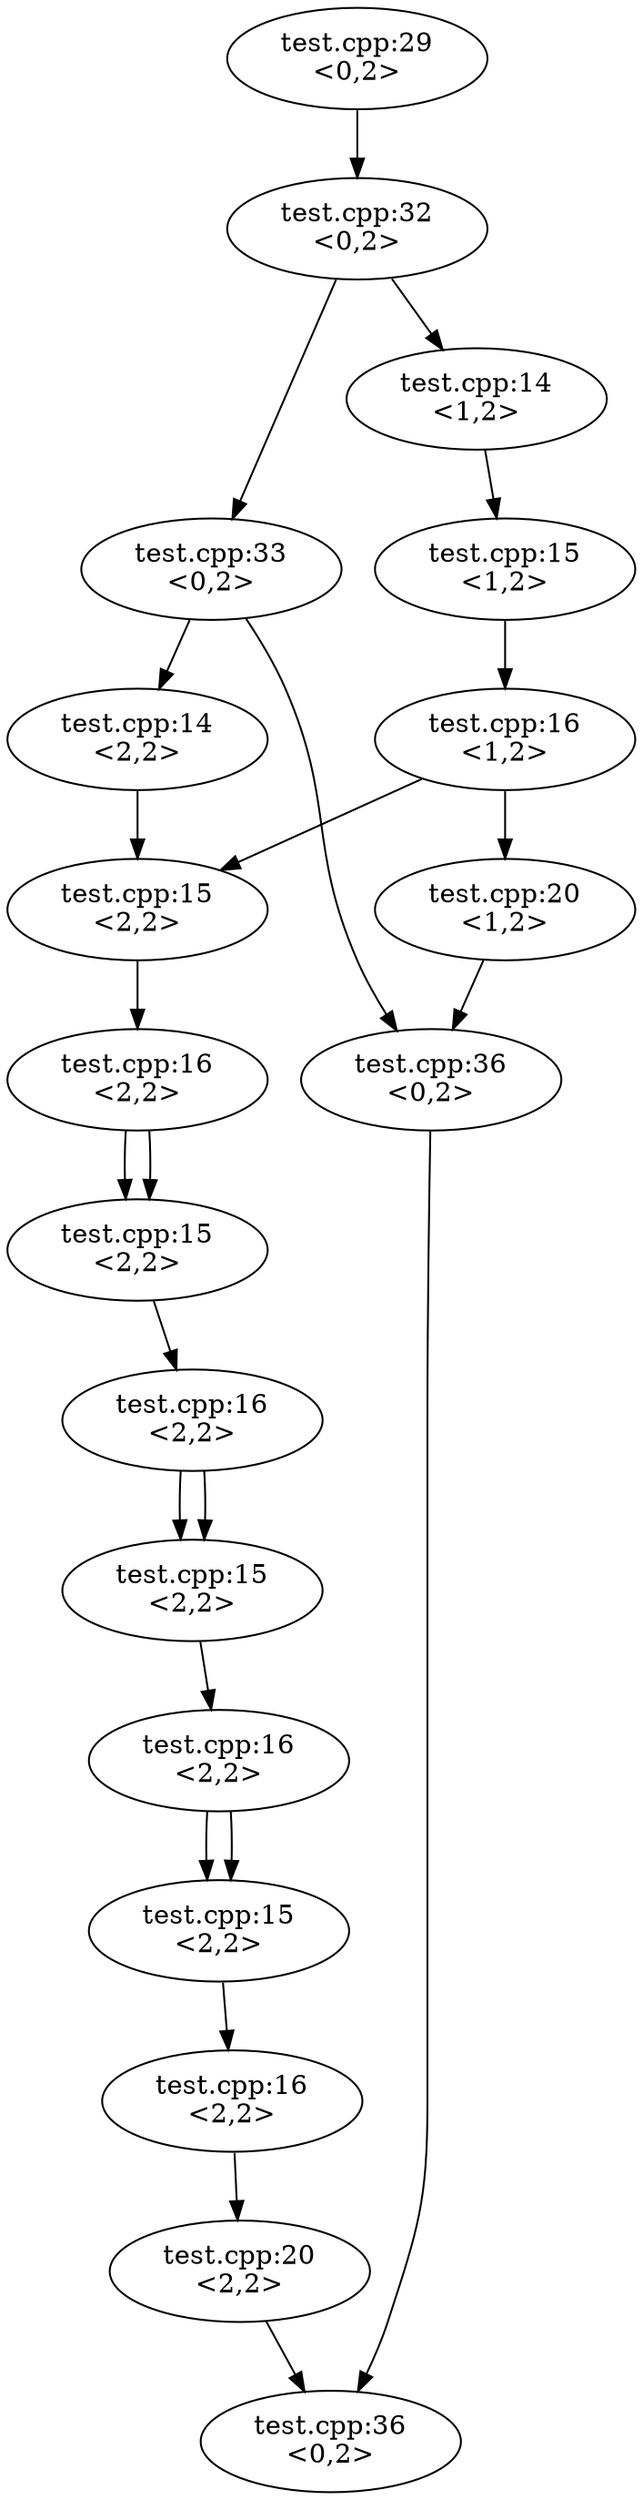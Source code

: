 digraph G {
  n1 -> n2;
  n2 -> n3;
  n2 -> n4;
  n4 -> n5;
  n3 -> n6;
  n6 -> n7;
  n7 -> n8;
  n4 -> n9;
  n8 -> n9;
  n5 -> n10;
  n7 -> n10;
  n10 -> n11;
  n11 -> n12;
  n11 -> n12;
  n12 -> n13;
  n13 -> n14;
  n13 -> n14;
  n14 -> n15;
  n15 -> n16;
  n15 -> n16;
  n16 -> n17;
  n17 -> n18;
  n9 -> n19;
  n18 -> n19;
  n1 [label="test.cpp:29\n<0,2>"];
  n2 [label="test.cpp:32\n<0,2>"];
  n3 [label="test.cpp:14\n<1,2>"];
  n4 [label="test.cpp:33\n<0,2>"];
  n5 [label="test.cpp:14\n<2,2>"];
  n6 [label="test.cpp:15\n<1,2>"];
  n7 [label="test.cpp:16\n<1,2>"];
  n8 [label="test.cpp:20\n<1,2>"];
  n9 [label="test.cpp:36\n<0,2>"];
  n10 [label="test.cpp:15\n<2,2>"];
  n11 [label="test.cpp:16\n<2,2>"];
  n12 [label="test.cpp:15\n<2,2>"];
  n13 [label="test.cpp:16\n<2,2>"];
  n14 [label="test.cpp:15\n<2,2>"];
  n15 [label="test.cpp:16\n<2,2>"];
  n16 [label="test.cpp:15\n<2,2>"];
  n17 [label="test.cpp:16\n<2,2>"];
  n18 [label="test.cpp:20\n<2,2>"];
  n19 [label="test.cpp:36\n<0,2>"];
}
